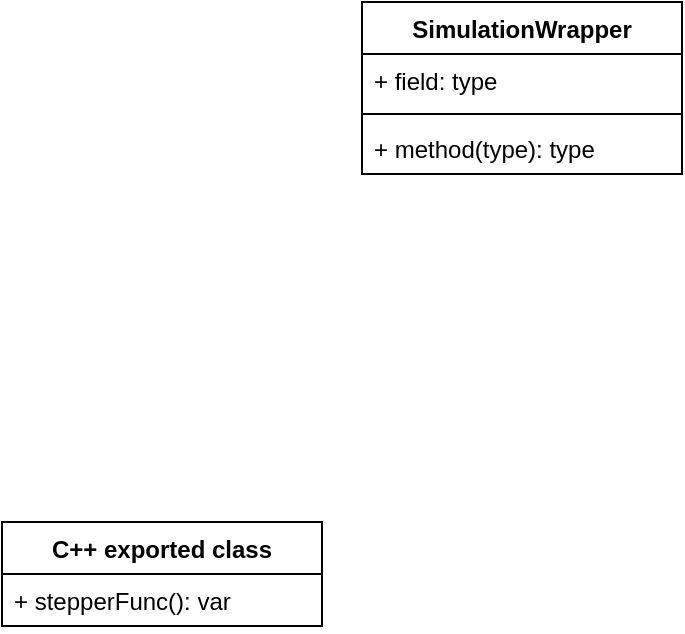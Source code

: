 <mxfile version="14.6.13" type="device"><diagram id="C5RBs43oDa-KdzZeNtuy" name="Page-1"><mxGraphModel dx="1024" dy="688" grid="1" gridSize="10" guides="1" tooltips="1" connect="1" arrows="1" fold="1" page="1" pageScale="1" pageWidth="827" pageHeight="1169" math="0" shadow="0"><root><mxCell id="WIyWlLk6GJQsqaUBKTNV-0"/><mxCell id="WIyWlLk6GJQsqaUBKTNV-1" parent="WIyWlLk6GJQsqaUBKTNV-0"/><mxCell id="JN0EpISm_Yc0dC-DoTM2-1" value="C++ exported class" style="swimlane;fontStyle=1;align=center;verticalAlign=top;childLayout=stackLayout;horizontal=1;startSize=26;horizontalStack=0;resizeParent=1;resizeParentMax=0;resizeLast=0;collapsible=1;marginBottom=0;" vertex="1" parent="WIyWlLk6GJQsqaUBKTNV-1"><mxGeometry x="110" y="450" width="160" height="52" as="geometry"/></mxCell><mxCell id="JN0EpISm_Yc0dC-DoTM2-4" value="+ stepperFunc(): var" style="text;strokeColor=none;fillColor=none;align=left;verticalAlign=top;spacingLeft=4;spacingRight=4;overflow=hidden;rotatable=0;points=[[0,0.5],[1,0.5]];portConstraint=eastwest;" vertex="1" parent="JN0EpISm_Yc0dC-DoTM2-1"><mxGeometry y="26" width="160" height="26" as="geometry"/></mxCell><mxCell id="JN0EpISm_Yc0dC-DoTM2-5" value="SimulationWrapper" style="swimlane;fontStyle=1;align=center;verticalAlign=top;childLayout=stackLayout;horizontal=1;startSize=26;horizontalStack=0;resizeParent=1;resizeParentMax=0;resizeLast=0;collapsible=1;marginBottom=0;" vertex="1" parent="WIyWlLk6GJQsqaUBKTNV-1"><mxGeometry x="290" y="190" width="160" height="86" as="geometry"/></mxCell><mxCell id="JN0EpISm_Yc0dC-DoTM2-6" value="+ field: type" style="text;strokeColor=none;fillColor=none;align=left;verticalAlign=top;spacingLeft=4;spacingRight=4;overflow=hidden;rotatable=0;points=[[0,0.5],[1,0.5]];portConstraint=eastwest;" vertex="1" parent="JN0EpISm_Yc0dC-DoTM2-5"><mxGeometry y="26" width="160" height="26" as="geometry"/></mxCell><mxCell id="JN0EpISm_Yc0dC-DoTM2-7" value="" style="line;strokeWidth=1;fillColor=none;align=left;verticalAlign=middle;spacingTop=-1;spacingLeft=3;spacingRight=3;rotatable=0;labelPosition=right;points=[];portConstraint=eastwest;" vertex="1" parent="JN0EpISm_Yc0dC-DoTM2-5"><mxGeometry y="52" width="160" height="8" as="geometry"/></mxCell><mxCell id="JN0EpISm_Yc0dC-DoTM2-8" value="+ method(type): type" style="text;strokeColor=none;fillColor=none;align=left;verticalAlign=top;spacingLeft=4;spacingRight=4;overflow=hidden;rotatable=0;points=[[0,0.5],[1,0.5]];portConstraint=eastwest;" vertex="1" parent="JN0EpISm_Yc0dC-DoTM2-5"><mxGeometry y="60" width="160" height="26" as="geometry"/></mxCell></root></mxGraphModel></diagram></mxfile>